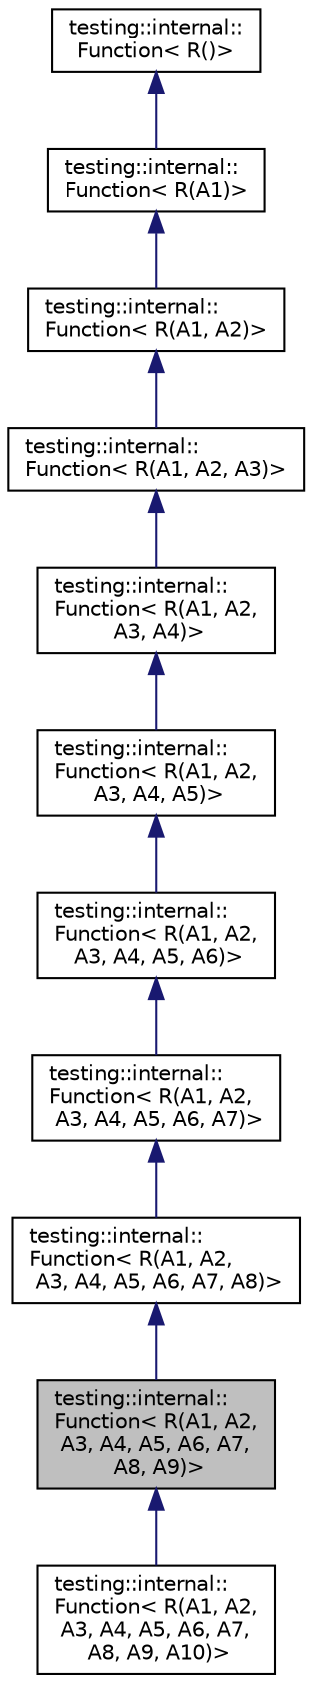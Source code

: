 digraph "testing::internal::Function&lt; R(A1, A2, A3, A4, A5, A6, A7, A8, A9)&gt;"
{
  edge [fontname="Helvetica",fontsize="10",labelfontname="Helvetica",labelfontsize="10"];
  node [fontname="Helvetica",fontsize="10",shape=record];
  Node1 [label="testing::internal::\lFunction\< R(A1, A2,\l A3, A4, A5, A6, A7,\l A8, A9)\>",height=0.2,width=0.4,color="black", fillcolor="grey75", style="filled", fontcolor="black"];
  Node2 -> Node1 [dir="back",color="midnightblue",fontsize="10",style="solid"];
  Node2 [label="testing::internal::\lFunction\< R(A1, A2,\l A3, A4, A5, A6, A7, A8)\>",height=0.2,width=0.4,color="black", fillcolor="white", style="filled",URL="$structtesting_1_1internal_1_1_function_3_01_r_07_a1_00_01_a2_00_01_a3_00_01_a4_00_01_a5_00_01_a6_00_01_a7_00_01_a8_08_4.html"];
  Node3 -> Node2 [dir="back",color="midnightblue",fontsize="10",style="solid"];
  Node3 [label="testing::internal::\lFunction\< R(A1, A2,\l A3, A4, A5, A6, A7)\>",height=0.2,width=0.4,color="black", fillcolor="white", style="filled",URL="$structtesting_1_1internal_1_1_function_3_01_r_07_a1_00_01_a2_00_01_a3_00_01_a4_00_01_a5_00_01_a6_00_01_a7_08_4.html"];
  Node4 -> Node3 [dir="back",color="midnightblue",fontsize="10",style="solid"];
  Node4 [label="testing::internal::\lFunction\< R(A1, A2,\l A3, A4, A5, A6)\>",height=0.2,width=0.4,color="black", fillcolor="white", style="filled",URL="$structtesting_1_1internal_1_1_function_3_01_r_07_a1_00_01_a2_00_01_a3_00_01_a4_00_01_a5_00_01_a6_08_4.html"];
  Node5 -> Node4 [dir="back",color="midnightblue",fontsize="10",style="solid"];
  Node5 [label="testing::internal::\lFunction\< R(A1, A2,\l A3, A4, A5)\>",height=0.2,width=0.4,color="black", fillcolor="white", style="filled",URL="$structtesting_1_1internal_1_1_function_3_01_r_07_a1_00_01_a2_00_01_a3_00_01_a4_00_01_a5_08_4.html"];
  Node6 -> Node5 [dir="back",color="midnightblue",fontsize="10",style="solid"];
  Node6 [label="testing::internal::\lFunction\< R(A1, A2,\l A3, A4)\>",height=0.2,width=0.4,color="black", fillcolor="white", style="filled",URL="$structtesting_1_1internal_1_1_function_3_01_r_07_a1_00_01_a2_00_01_a3_00_01_a4_08_4.html"];
  Node7 -> Node6 [dir="back",color="midnightblue",fontsize="10",style="solid"];
  Node7 [label="testing::internal::\lFunction\< R(A1, A2, A3)\>",height=0.2,width=0.4,color="black", fillcolor="white", style="filled",URL="$structtesting_1_1internal_1_1_function_3_01_r_07_a1_00_01_a2_00_01_a3_08_4.html"];
  Node8 -> Node7 [dir="back",color="midnightblue",fontsize="10",style="solid"];
  Node8 [label="testing::internal::\lFunction\< R(A1, A2)\>",height=0.2,width=0.4,color="black", fillcolor="white", style="filled",URL="$structtesting_1_1internal_1_1_function_3_01_r_07_a1_00_01_a2_08_4.html"];
  Node9 -> Node8 [dir="back",color="midnightblue",fontsize="10",style="solid"];
  Node9 [label="testing::internal::\lFunction\< R(A1)\>",height=0.2,width=0.4,color="black", fillcolor="white", style="filled",URL="$structtesting_1_1internal_1_1_function_3_01_r_07_a1_08_4.html"];
  Node10 -> Node9 [dir="back",color="midnightblue",fontsize="10",style="solid"];
  Node10 [label="testing::internal::\lFunction\< R()\>",height=0.2,width=0.4,color="black", fillcolor="white", style="filled",URL="$structtesting_1_1internal_1_1_function_3_01_r_07_08_4.html"];
  Node1 -> Node11 [dir="back",color="midnightblue",fontsize="10",style="solid"];
  Node11 [label="testing::internal::\lFunction\< R(A1, A2,\l A3, A4, A5, A6, A7,\l A8, A9, A10)\>",height=0.2,width=0.4,color="black", fillcolor="white", style="filled",URL="$structtesting_1_1internal_1_1_function_3_01_r_07_a1_00_01_a2_00_01_a3_00_01_a4_00_01_a5_00_01_a6f6ff91550f0557b7708e490e5002cd35.html"];
}
